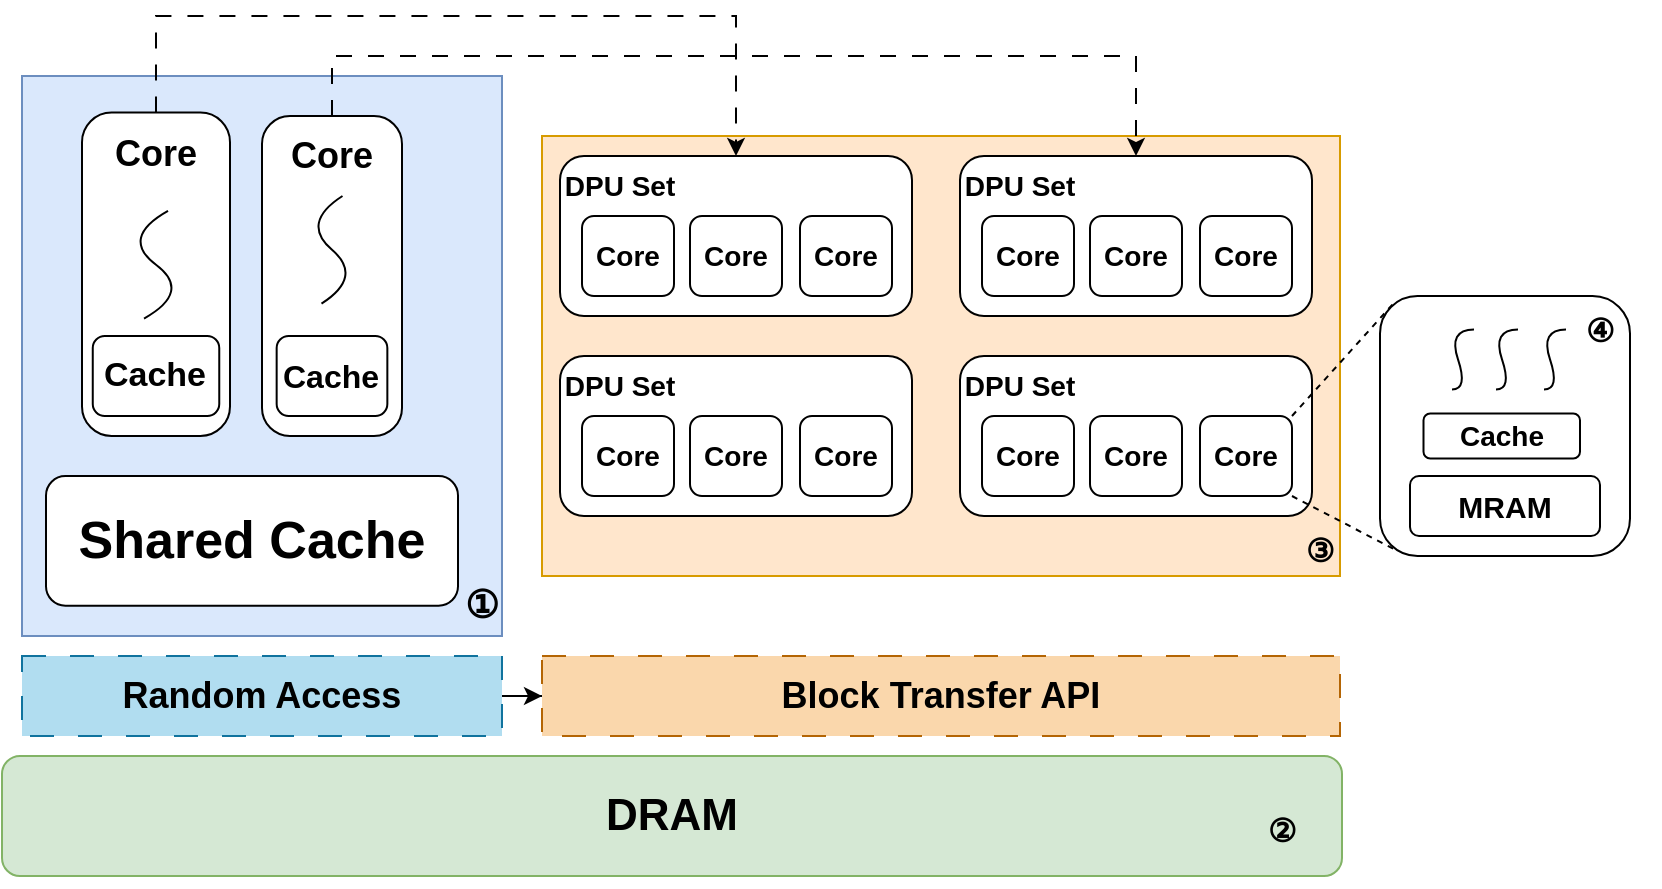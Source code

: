 <mxfile version="21.6.5" type="github">
  <diagram name="第 1 页" id="YpV4BYqwXD7lAimq6Zw4">
    <mxGraphModel dx="1026" dy="531" grid="1" gridSize="10" guides="1" tooltips="1" connect="1" arrows="1" fold="1" page="1" pageScale="1" pageWidth="950" pageHeight="550" math="0" shadow="0">
      <root>
        <mxCell id="0" />
        <mxCell id="1" parent="0" />
        <mxCell id="1cPQjbSQhpeD4azFQnfo-101" value="" style="rounded=0;whiteSpace=wrap;html=1;fillColor=#ffe6cc;strokeColor=#d79b00;fontStyle=1" parent="1" vertex="1">
          <mxGeometry x="310" y="140" width="399" height="220" as="geometry" />
        </mxCell>
        <mxCell id="1cPQjbSQhpeD4azFQnfo-99" value="" style="rounded=0;whiteSpace=wrap;html=1;fillColor=#dae8fc;strokeColor=#6c8ebf;fontStyle=1" parent="1" vertex="1">
          <mxGeometry x="50" y="110" width="240" height="280" as="geometry" />
        </mxCell>
        <mxCell id="siJhHcLZKbI5iKl3aMoU-2" value="&lt;font style=&quot;font-size: 26px;&quot;&gt;Shared Cache&lt;/font&gt;" style="rounded=1;whiteSpace=wrap;html=1;fontStyle=1" parent="1" vertex="1">
          <mxGeometry x="62" y="310" width="206" height="64.83" as="geometry" />
        </mxCell>
        <mxCell id="1cPQjbSQhpeD4azFQnfo-12" value="&lt;font style=&quot;font-size: 22px;&quot;&gt;DRAM&lt;/font&gt;" style="rounded=1;whiteSpace=wrap;html=1;fillColor=#d5e8d4;strokeColor=#82b366;fontStyle=1" parent="1" vertex="1">
          <mxGeometry x="40" y="450" width="670" height="60" as="geometry" />
        </mxCell>
        <mxCell id="1cPQjbSQhpeD4azFQnfo-17" value="" style="group;fontStyle=1" parent="1" vertex="1" connectable="0">
          <mxGeometry x="170" y="90" width="70" height="200" as="geometry" />
        </mxCell>
        <mxCell id="1cPQjbSQhpeD4azFQnfo-18" value="&lt;font style=&quot;font-size: 18px;&quot;&gt;Core&lt;/font&gt;" style="rounded=1;whiteSpace=wrap;html=1;spacingTop=0;spacingBottom=120;arcSize=20;spacingLeft=0;fontStyle=1" parent="1cPQjbSQhpeD4azFQnfo-17" vertex="1">
          <mxGeometry y="40.0" width="70" height="160.0" as="geometry" />
        </mxCell>
        <mxCell id="1cPQjbSQhpeD4azFQnfo-20" value="" style="curved=1;endArrow=none;html=1;rounded=0;endFill=0;fontStyle=1" parent="1cPQjbSQhpeD4azFQnfo-17" edge="1">
          <mxGeometry width="50" height="50" relative="1" as="geometry">
            <mxPoint x="29.75" y="133.794" as="sourcePoint" />
            <mxPoint x="40.25" y="80.001" as="targetPoint" />
            <Array as="points">
              <mxPoint x="50.75" y="120.346" />
              <mxPoint x="19.25" y="93.45" />
            </Array>
          </mxGeometry>
        </mxCell>
        <mxCell id="id-OFPrXXhAP3aaIQMvj-6" value="&lt;font style=&quot;font-size: 16px;&quot;&gt;Cache&lt;/font&gt;" style="rounded=1;whiteSpace=wrap;html=1;fontStyle=1" parent="1cPQjbSQhpeD4azFQnfo-17" vertex="1">
          <mxGeometry x="7.332" y="150.0" width="55.344" height="40.0" as="geometry" />
        </mxCell>
        <mxCell id="1cPQjbSQhpeD4azFQnfo-42" value="" style="group;fontStyle=1" parent="1" vertex="1" connectable="0">
          <mxGeometry x="319" y="150" width="176" height="80" as="geometry" />
        </mxCell>
        <mxCell id="1cPQjbSQhpeD4azFQnfo-15" value="" style="rounded=1;whiteSpace=wrap;html=1;movable=1;resizable=1;rotatable=1;deletable=1;editable=1;locked=0;connectable=1;fontStyle=1" parent="1cPQjbSQhpeD4azFQnfo-42" vertex="1">
          <mxGeometry width="176" height="80" as="geometry" />
        </mxCell>
        <mxCell id="1cPQjbSQhpeD4azFQnfo-26" value="&lt;font style=&quot;font-size: 14px;&quot;&gt;DPU Set&lt;/font&gt;" style="text;html=1;strokeColor=none;fillColor=none;align=center;verticalAlign=middle;whiteSpace=wrap;rounded=0;fontSize=8;fontStyle=1" parent="1cPQjbSQhpeD4azFQnfo-42" vertex="1">
          <mxGeometry width="60" height="30" as="geometry" />
        </mxCell>
        <mxCell id="1cPQjbSQhpeD4azFQnfo-27" value="&lt;font style=&quot;font-size: 14px;&quot;&gt;Core&lt;/font&gt;" style="rounded=1;whiteSpace=wrap;html=1;fontStyle=1" parent="1cPQjbSQhpeD4azFQnfo-42" vertex="1">
          <mxGeometry x="11" y="30" width="46" height="40" as="geometry" />
        </mxCell>
        <mxCell id="1cPQjbSQhpeD4azFQnfo-28" value="&lt;font style=&quot;font-size: 14px;&quot;&gt;Core&lt;/font&gt;" style="rounded=1;whiteSpace=wrap;html=1;fontStyle=1" parent="1cPQjbSQhpeD4azFQnfo-42" vertex="1">
          <mxGeometry x="65" y="30" width="46" height="40" as="geometry" />
        </mxCell>
        <mxCell id="1cPQjbSQhpeD4azFQnfo-29" value="&lt;font style=&quot;font-size: 14px;&quot;&gt;Core&lt;/font&gt;" style="rounded=1;whiteSpace=wrap;html=1;fontStyle=1" parent="1cPQjbSQhpeD4azFQnfo-42" vertex="1">
          <mxGeometry x="120" y="30" width="46" height="40" as="geometry" />
        </mxCell>
        <mxCell id="1cPQjbSQhpeD4azFQnfo-43" value="" style="group;fontStyle=1" parent="1" vertex="1" connectable="0">
          <mxGeometry x="519" y="150" width="176" height="80" as="geometry" />
        </mxCell>
        <mxCell id="1cPQjbSQhpeD4azFQnfo-44" value="" style="rounded=1;whiteSpace=wrap;html=1;movable=1;resizable=1;rotatable=1;deletable=1;editable=1;locked=0;connectable=1;fontStyle=1" parent="1cPQjbSQhpeD4azFQnfo-43" vertex="1">
          <mxGeometry width="176" height="80" as="geometry" />
        </mxCell>
        <mxCell id="1cPQjbSQhpeD4azFQnfo-45" value="&lt;font style=&quot;font-size: 14px;&quot;&gt;DPU Set&lt;/font&gt;" style="text;html=1;strokeColor=none;fillColor=none;align=center;verticalAlign=middle;whiteSpace=wrap;rounded=0;fontSize=8;fontStyle=1" parent="1cPQjbSQhpeD4azFQnfo-43" vertex="1">
          <mxGeometry width="60" height="30" as="geometry" />
        </mxCell>
        <mxCell id="1cPQjbSQhpeD4azFQnfo-46" value="&lt;font style=&quot;font-size: 14px;&quot;&gt;Core&lt;/font&gt;" style="rounded=1;whiteSpace=wrap;html=1;fontStyle=1" parent="1cPQjbSQhpeD4azFQnfo-43" vertex="1">
          <mxGeometry x="11" y="30" width="46" height="40" as="geometry" />
        </mxCell>
        <mxCell id="1cPQjbSQhpeD4azFQnfo-47" value="&lt;font style=&quot;font-size: 14px;&quot;&gt;Core&lt;/font&gt;" style="rounded=1;whiteSpace=wrap;html=1;fontStyle=1" parent="1cPQjbSQhpeD4azFQnfo-43" vertex="1">
          <mxGeometry x="65" y="30" width="46" height="40" as="geometry" />
        </mxCell>
        <mxCell id="1cPQjbSQhpeD4azFQnfo-48" value="&lt;font style=&quot;font-size: 14px;&quot;&gt;Core&lt;/font&gt;" style="rounded=1;whiteSpace=wrap;html=1;fontStyle=1" parent="1cPQjbSQhpeD4azFQnfo-43" vertex="1">
          <mxGeometry x="120" y="30" width="46" height="40" as="geometry" />
        </mxCell>
        <mxCell id="1cPQjbSQhpeD4azFQnfo-49" value="" style="group;fontStyle=1" parent="1" vertex="1" connectable="0">
          <mxGeometry x="319" y="250" width="176" height="80" as="geometry" />
        </mxCell>
        <mxCell id="1cPQjbSQhpeD4azFQnfo-50" value="" style="rounded=1;whiteSpace=wrap;html=1;movable=1;resizable=1;rotatable=1;deletable=1;editable=1;locked=0;connectable=1;fontStyle=1" parent="1cPQjbSQhpeD4azFQnfo-49" vertex="1">
          <mxGeometry width="176" height="80" as="geometry" />
        </mxCell>
        <mxCell id="1cPQjbSQhpeD4azFQnfo-51" value="&lt;font style=&quot;font-size: 14px;&quot;&gt;DPU Set&lt;/font&gt;" style="text;html=1;strokeColor=none;fillColor=none;align=center;verticalAlign=middle;whiteSpace=wrap;rounded=0;fontSize=8;fontStyle=1" parent="1cPQjbSQhpeD4azFQnfo-49" vertex="1">
          <mxGeometry width="60" height="30" as="geometry" />
        </mxCell>
        <mxCell id="1cPQjbSQhpeD4azFQnfo-52" value="&lt;font style=&quot;font-size: 14px;&quot;&gt;Core&lt;/font&gt;" style="rounded=1;whiteSpace=wrap;html=1;fontStyle=1" parent="1cPQjbSQhpeD4azFQnfo-49" vertex="1">
          <mxGeometry x="11" y="30" width="46" height="40" as="geometry" />
        </mxCell>
        <mxCell id="1cPQjbSQhpeD4azFQnfo-53" value="&lt;font style=&quot;font-size: 14px;&quot;&gt;Core&lt;/font&gt;" style="rounded=1;whiteSpace=wrap;html=1;fontStyle=1" parent="1cPQjbSQhpeD4azFQnfo-49" vertex="1">
          <mxGeometry x="65" y="30" width="46" height="40" as="geometry" />
        </mxCell>
        <mxCell id="1cPQjbSQhpeD4azFQnfo-54" value="&lt;font style=&quot;font-size: 14px;&quot;&gt;Core&lt;/font&gt;" style="rounded=1;whiteSpace=wrap;html=1;fontStyle=1" parent="1cPQjbSQhpeD4azFQnfo-49" vertex="1">
          <mxGeometry x="120" y="30" width="46" height="40" as="geometry" />
        </mxCell>
        <mxCell id="1cPQjbSQhpeD4azFQnfo-55" value="" style="group;fontStyle=1" parent="1" vertex="1" connectable="0">
          <mxGeometry x="519" y="250" width="176" height="80" as="geometry" />
        </mxCell>
        <mxCell id="1cPQjbSQhpeD4azFQnfo-56" value="" style="rounded=1;whiteSpace=wrap;html=1;movable=1;resizable=1;rotatable=1;deletable=1;editable=1;locked=0;connectable=1;fontStyle=1" parent="1cPQjbSQhpeD4azFQnfo-55" vertex="1">
          <mxGeometry width="176" height="80" as="geometry" />
        </mxCell>
        <mxCell id="1cPQjbSQhpeD4azFQnfo-57" value="&lt;font style=&quot;font-size: 14px;&quot;&gt;DPU Set&lt;/font&gt;" style="text;html=1;strokeColor=none;fillColor=none;align=center;verticalAlign=middle;whiteSpace=wrap;rounded=0;fontSize=8;fontStyle=1" parent="1cPQjbSQhpeD4azFQnfo-55" vertex="1">
          <mxGeometry width="60" height="30" as="geometry" />
        </mxCell>
        <mxCell id="1cPQjbSQhpeD4azFQnfo-58" value="&lt;font style=&quot;font-size: 14px;&quot;&gt;Core&lt;/font&gt;" style="rounded=1;whiteSpace=wrap;html=1;fontStyle=1" parent="1cPQjbSQhpeD4azFQnfo-55" vertex="1">
          <mxGeometry x="11" y="30" width="46" height="40" as="geometry" />
        </mxCell>
        <mxCell id="1cPQjbSQhpeD4azFQnfo-59" value="&lt;font style=&quot;font-size: 14px;&quot;&gt;Core&lt;/font&gt;" style="rounded=1;whiteSpace=wrap;html=1;fontStyle=1" parent="1cPQjbSQhpeD4azFQnfo-55" vertex="1">
          <mxGeometry x="65" y="30" width="46" height="40" as="geometry" />
        </mxCell>
        <mxCell id="1cPQjbSQhpeD4azFQnfo-60" value="&lt;font style=&quot;font-size: 14px;&quot;&gt;Core&lt;/font&gt;" style="rounded=1;whiteSpace=wrap;html=1;fontStyle=1" parent="1cPQjbSQhpeD4azFQnfo-55" vertex="1">
          <mxGeometry x="120" y="30" width="46" height="40" as="geometry" />
        </mxCell>
        <mxCell id="1cPQjbSQhpeD4azFQnfo-76" value="" style="edgeStyle=orthogonalEdgeStyle;rounded=0;orthogonalLoop=1;jettySize=auto;html=1;entryX=0.5;entryY=0;entryDx=0;entryDy=0;exitX=0.5;exitY=0;exitDx=0;exitDy=0;dashed=1;dashPattern=8 8;fontStyle=1" parent="1" source="siJhHcLZKbI5iKl3aMoU-3" edge="1" target="1cPQjbSQhpeD4azFQnfo-15">
          <mxGeometry relative="1" as="geometry">
            <mxPoint x="464" y="80" as="targetPoint" />
            <Array as="points">
              <mxPoint x="117" y="80" />
              <mxPoint x="407" y="80" />
            </Array>
          </mxGeometry>
        </mxCell>
        <mxCell id="1cPQjbSQhpeD4azFQnfo-78" value="" style="edgeStyle=orthogonalEdgeStyle;rounded=0;orthogonalLoop=1;jettySize=auto;html=1;entryX=0.5;entryY=0;entryDx=0;entryDy=0;exitX=0.5;exitY=0;exitDx=0;exitDy=0;dashed=1;dashPattern=8 8;fontStyle=1" parent="1" source="1cPQjbSQhpeD4azFQnfo-18" target="1cPQjbSQhpeD4azFQnfo-44" edge="1">
          <mxGeometry relative="1" as="geometry">
            <mxPoint x="220" y="80" as="sourcePoint" />
            <mxPoint x="572" y="78" as="targetPoint" />
            <Array as="points">
              <mxPoint x="205" y="100" />
              <mxPoint x="607" y="100" />
            </Array>
          </mxGeometry>
        </mxCell>
        <mxCell id="1cPQjbSQhpeD4azFQnfo-95" value="" style="endArrow=none;dashed=1;html=1;rounded=0;exitX=1;exitY=0;exitDx=0;exitDy=0;entryX=0.059;entryY=0.023;entryDx=0;entryDy=0;entryPerimeter=0;fontStyle=1" parent="1" source="1cPQjbSQhpeD4azFQnfo-60" target="1cPQjbSQhpeD4azFQnfo-79" edge="1">
          <mxGeometry width="50" height="50" relative="1" as="geometry">
            <mxPoint x="689" y="280" as="sourcePoint" />
            <mxPoint x="739" y="230" as="targetPoint" />
          </mxGeometry>
        </mxCell>
        <mxCell id="1cPQjbSQhpeD4azFQnfo-96" value="" style="endArrow=none;dashed=1;html=1;rounded=0;exitX=1;exitY=1;exitDx=0;exitDy=0;entryX=0.053;entryY=0.972;entryDx=0;entryDy=0;entryPerimeter=0;fontStyle=1" parent="1" source="1cPQjbSQhpeD4azFQnfo-60" target="1cPQjbSQhpeD4azFQnfo-79" edge="1">
          <mxGeometry width="50" height="50" relative="1" as="geometry">
            <mxPoint x="759" y="420" as="sourcePoint" />
            <mxPoint x="759" y="350" as="targetPoint" />
          </mxGeometry>
        </mxCell>
        <mxCell id="A3c0vHvhtTJjKmxjdxkT-2" value="" style="edgeStyle=orthogonalEdgeStyle;rounded=0;orthogonalLoop=1;jettySize=auto;html=1;fontStyle=1" edge="1" parent="1" source="woqamysOv7D3Uq7dfl2v-1" target="woqamysOv7D3Uq7dfl2v-4">
          <mxGeometry relative="1" as="geometry" />
        </mxCell>
        <mxCell id="woqamysOv7D3Uq7dfl2v-1" value="&lt;font style=&quot;font-size: 18px;&quot;&gt;Random Access&lt;/font&gt;" style="rounded=0;whiteSpace=wrap;html=1;shadow=0;dashed=1;dashPattern=12 12;fillColor=#b1ddf0;strokeColor=#10739e;fontStyle=1" parent="1" vertex="1">
          <mxGeometry x="50" y="400" width="240" height="40" as="geometry" />
        </mxCell>
        <mxCell id="woqamysOv7D3Uq7dfl2v-4" value="&lt;font style=&quot;font-size: 18px;&quot;&gt;Block Transfer API&lt;/font&gt;" style="rounded=0;whiteSpace=wrap;html=1;shadow=0;dashed=1;dashPattern=12 12;fillColor=#fad7ac;strokeColor=#b46504;fontStyle=1" parent="1" vertex="1">
          <mxGeometry x="310" y="400" width="399" height="40" as="geometry" />
        </mxCell>
        <mxCell id="woqamysOv7D3Uq7dfl2v-8" value="&lt;span&gt;&lt;font face=&quot;Comic Sans MS&quot; style=&quot;font-size: 19px;&quot;&gt;①&lt;/font&gt;&lt;/span&gt;" style="text;html=1;strokeColor=none;fillColor=none;align=center;verticalAlign=middle;whiteSpace=wrap;rounded=0;fontStyle=1" parent="1" vertex="1">
          <mxGeometry x="250" y="360" width="60" height="30" as="geometry" />
        </mxCell>
        <mxCell id="woqamysOv7D3Uq7dfl2v-11" value="&lt;h1&gt;&lt;font style=&quot;font-size: 16px;&quot;&gt;&lt;span&gt;②&lt;/span&gt;&lt;/font&gt;&lt;/h1&gt;" style="text;html=1;strokeColor=none;fillColor=none;align=center;verticalAlign=middle;whiteSpace=wrap;rounded=0;fontStyle=1" parent="1" vertex="1">
          <mxGeometry x="650" y="470" width="60" height="30" as="geometry" />
        </mxCell>
        <mxCell id="woqamysOv7D3Uq7dfl2v-12" value="&lt;h1&gt;&lt;font style=&quot;font-size: 16px;&quot;&gt;&lt;span&gt;③&lt;/span&gt;&lt;/font&gt;&lt;/h1&gt;" style="text;html=1;strokeColor=none;fillColor=none;align=center;verticalAlign=middle;whiteSpace=wrap;rounded=0;fontStyle=1" parent="1" vertex="1">
          <mxGeometry x="669" y="330" width="60" height="30" as="geometry" />
        </mxCell>
        <mxCell id="1cPQjbSQhpeD4azFQnfo-79" value="" style="rounded=1;whiteSpace=wrap;html=1;fontStyle=1" parent="1" vertex="1">
          <mxGeometry x="729" y="220" width="125" height="130" as="geometry" />
        </mxCell>
        <mxCell id="1cPQjbSQhpeD4azFQnfo-80" value="&lt;font style=&quot;font-size: 15px;&quot;&gt;MRAM&lt;/font&gt;" style="rounded=1;whiteSpace=wrap;html=1;fontStyle=1" parent="1" vertex="1">
          <mxGeometry x="744" y="310" width="95" height="30" as="geometry" />
        </mxCell>
        <mxCell id="1cPQjbSQhpeD4azFQnfo-81" value="&lt;font style=&quot;font-size: 14px;&quot;&gt;Cache&lt;/font&gt;" style="rounded=1;whiteSpace=wrap;html=1;fontStyle=1" parent="1" vertex="1">
          <mxGeometry x="750.75" y="278.75" width="78.25" height="22.5" as="geometry" />
        </mxCell>
        <mxCell id="1cPQjbSQhpeD4azFQnfo-89" value="" style="curved=1;endArrow=none;html=1;rounded=0;endFill=0;fontStyle=1" parent="1" edge="1">
          <mxGeometry width="50" height="50" relative="1" as="geometry">
            <mxPoint x="765" y="266.72" as="sourcePoint" />
            <mxPoint x="776" y="236.72" as="targetPoint" />
            <Array as="points">
              <mxPoint x="773" y="266.72" />
              <mxPoint x="763" y="236.72" />
            </Array>
          </mxGeometry>
        </mxCell>
        <mxCell id="1cPQjbSQhpeD4azFQnfo-92" value="" style="curved=1;endArrow=none;html=1;rounded=0;endFill=0;fontStyle=1" parent="1" edge="1">
          <mxGeometry width="50" height="50" relative="1" as="geometry">
            <mxPoint x="787" y="266.72" as="sourcePoint" />
            <mxPoint x="798" y="236.72" as="targetPoint" />
            <Array as="points">
              <mxPoint x="795" y="266.72" />
              <mxPoint x="785" y="236.72" />
            </Array>
          </mxGeometry>
        </mxCell>
        <mxCell id="1cPQjbSQhpeD4azFQnfo-93" value="" style="curved=1;endArrow=none;html=1;rounded=0;endFill=0;spacingBottom=0;spacing=2;fontStyle=1" parent="1" edge="1">
          <mxGeometry width="50" height="50" relative="1" as="geometry">
            <mxPoint x="811" y="266.72" as="sourcePoint" />
            <mxPoint x="822" y="236.72" as="targetPoint" />
            <Array as="points">
              <mxPoint x="819" y="266.72" />
              <mxPoint x="809" y="236.72" />
            </Array>
          </mxGeometry>
        </mxCell>
        <mxCell id="woqamysOv7D3Uq7dfl2v-13" value="&lt;h1&gt;&lt;font style=&quot;font-size: 16px;&quot;&gt;&lt;span&gt;④&lt;/span&gt;&lt;/font&gt;&lt;/h1&gt;" style="text;html=1;strokeColor=none;fillColor=none;align=center;verticalAlign=middle;whiteSpace=wrap;rounded=0;fontStyle=1" parent="1" vertex="1">
          <mxGeometry x="809" y="220" width="60" height="30" as="geometry" />
        </mxCell>
        <mxCell id="siJhHcLZKbI5iKl3aMoU-3" value="&lt;font style=&quot;font-size: 18px;&quot;&gt;Core&lt;/font&gt;" style="rounded=1;whiteSpace=wrap;html=1;spacingTop=0;spacingBottom=120;arcSize=20;spacingLeft=0;fontStyle=1" parent="1" vertex="1">
          <mxGeometry x="80" y="128.28" width="74" height="161.72" as="geometry" />
        </mxCell>
        <mxCell id="A3c0vHvhtTJjKmxjdxkT-1" value="" style="group;fontStyle=1" vertex="1" connectable="0" parent="1">
          <mxGeometry x="80" y="128.28" width="74" height="161.72" as="geometry" />
        </mxCell>
        <mxCell id="1cPQjbSQhpeD4azFQnfo-2" value="" style="curved=1;endArrow=none;html=1;rounded=0;endFill=0;fontStyle=1" parent="A3c0vHvhtTJjKmxjdxkT-1" edge="1">
          <mxGeometry width="50" height="50" relative="1" as="geometry">
            <mxPoint x="31.01" y="102.974" as="sourcePoint" />
            <mxPoint x="43.01" y="49.181" as="targetPoint" />
            <Array as="points">
              <mxPoint x="55.01" y="89.526" />
              <mxPoint x="19.01" y="62.63" />
            </Array>
          </mxGeometry>
        </mxCell>
        <mxCell id="id-OFPrXXhAP3aaIQMvj-1" value="&lt;font style=&quot;font-size: 17px;&quot;&gt;Cache&lt;/font&gt;" style="rounded=1;whiteSpace=wrap;html=1;fontStyle=1" parent="A3c0vHvhtTJjKmxjdxkT-1" vertex="1">
          <mxGeometry x="5.38" y="111.72" width="63.25" height="40" as="geometry" />
        </mxCell>
      </root>
    </mxGraphModel>
  </diagram>
</mxfile>
